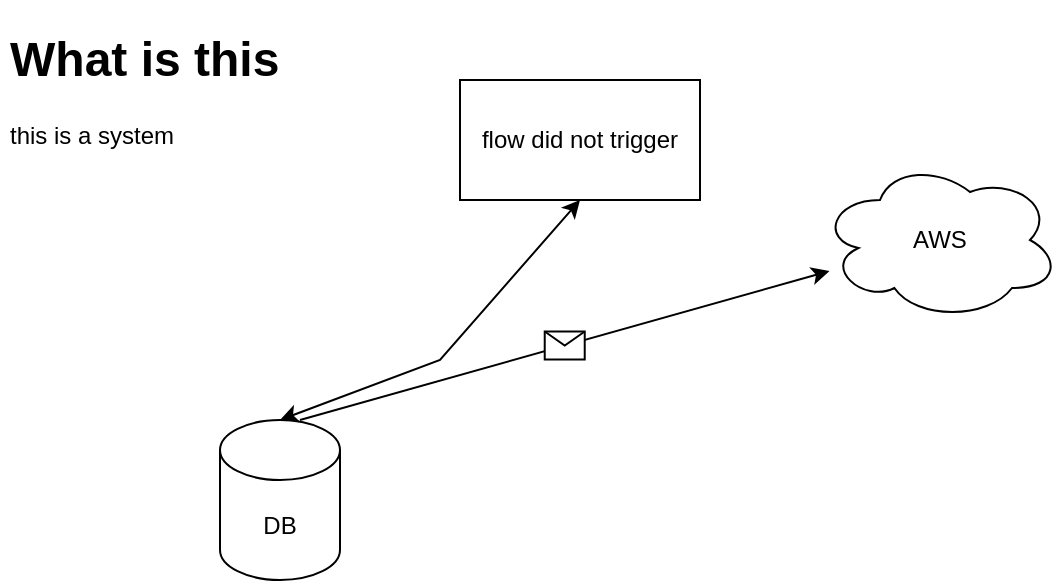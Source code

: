 <mxfile version="16.5.3" type="github">
  <diagram id="RVUHskUjCJ2aI2nNrcO4" name="Page-1">
    <mxGraphModel dx="932" dy="793" grid="1" gridSize="10" guides="1" tooltips="1" connect="1" arrows="1" fold="1" page="1" pageScale="1" pageWidth="850" pageHeight="1100" math="0" shadow="0">
      <root>
        <mxCell id="0" />
        <mxCell id="1" parent="0" />
        <mxCell id="l6OhJoyG1KW1TdnT1ii7-1" value="flow did not trigger" style="rounded=0;whiteSpace=wrap;html=1;" parent="1" vertex="1">
          <mxGeometry x="290" y="70" width="120" height="60" as="geometry" />
        </mxCell>
        <mxCell id="-H8EjJh8zgBhOkhPmlSs-1" value="DB" style="shape=cylinder3;whiteSpace=wrap;html=1;boundedLbl=1;backgroundOutline=1;size=15;" vertex="1" parent="1">
          <mxGeometry x="170" y="240" width="60" height="80" as="geometry" />
        </mxCell>
        <mxCell id="-H8EjJh8zgBhOkhPmlSs-2" value="" style="endArrow=classic;startArrow=classic;html=1;rounded=0;entryX=0.5;entryY=1;entryDx=0;entryDy=0;exitX=0.5;exitY=0;exitDx=0;exitDy=0;exitPerimeter=0;" edge="1" parent="1" source="-H8EjJh8zgBhOkhPmlSs-1" target="l6OhJoyG1KW1TdnT1ii7-1">
          <mxGeometry width="50" height="50" relative="1" as="geometry">
            <mxPoint x="420" y="430" as="sourcePoint" />
            <mxPoint x="470" y="380" as="targetPoint" />
            <Array as="points">
              <mxPoint x="280" y="210" />
            </Array>
          </mxGeometry>
        </mxCell>
        <mxCell id="-H8EjJh8zgBhOkhPmlSs-3" value="AWS" style="ellipse;shape=cloud;whiteSpace=wrap;html=1;" vertex="1" parent="1">
          <mxGeometry x="470" y="110" width="120" height="80" as="geometry" />
        </mxCell>
        <mxCell id="-H8EjJh8zgBhOkhPmlSs-4" value="" style="endArrow=classic;html=1;rounded=0;" edge="1" parent="1" target="-H8EjJh8zgBhOkhPmlSs-3">
          <mxGeometry relative="1" as="geometry">
            <mxPoint x="210" y="240" as="sourcePoint" />
            <mxPoint x="500" y="410" as="targetPoint" />
          </mxGeometry>
        </mxCell>
        <mxCell id="-H8EjJh8zgBhOkhPmlSs-5" value="" style="shape=message;html=1;outlineConnect=0;" vertex="1" parent="-H8EjJh8zgBhOkhPmlSs-4">
          <mxGeometry width="20" height="14" relative="1" as="geometry">
            <mxPoint x="-10" y="-7" as="offset" />
          </mxGeometry>
        </mxCell>
        <mxCell id="-H8EjJh8zgBhOkhPmlSs-6" value="&lt;h1&gt;What is this&lt;/h1&gt;&lt;div&gt;this is a system&lt;/div&gt;" style="text;html=1;strokeColor=none;fillColor=none;spacing=5;spacingTop=-20;whiteSpace=wrap;overflow=hidden;rounded=0;" vertex="1" parent="1">
          <mxGeometry x="60" y="40" width="190" height="120" as="geometry" />
        </mxCell>
      </root>
    </mxGraphModel>
  </diagram>
</mxfile>
